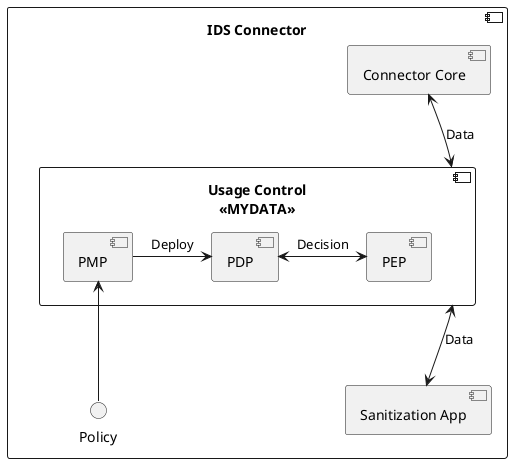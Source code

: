 @startuml connector
' skinparam componentStyle rectangle

component "IDS Connector" as C {
    [Connector Core] as Core
    component "Usage Control\n<<MYDATA>>" as UC {
        [PMP]
        [PDP]
        [PEP]
        PMP -> PDP: Deploy
        PDP <-> PEP: Decision
    }
    () "Policy" as PMP_INT
    [Sanitization App] as SAP


    UC <--> SAP: Data
    PMP_INT -up-> PMP
    Core <-down-> UC: Data
}

@enduml